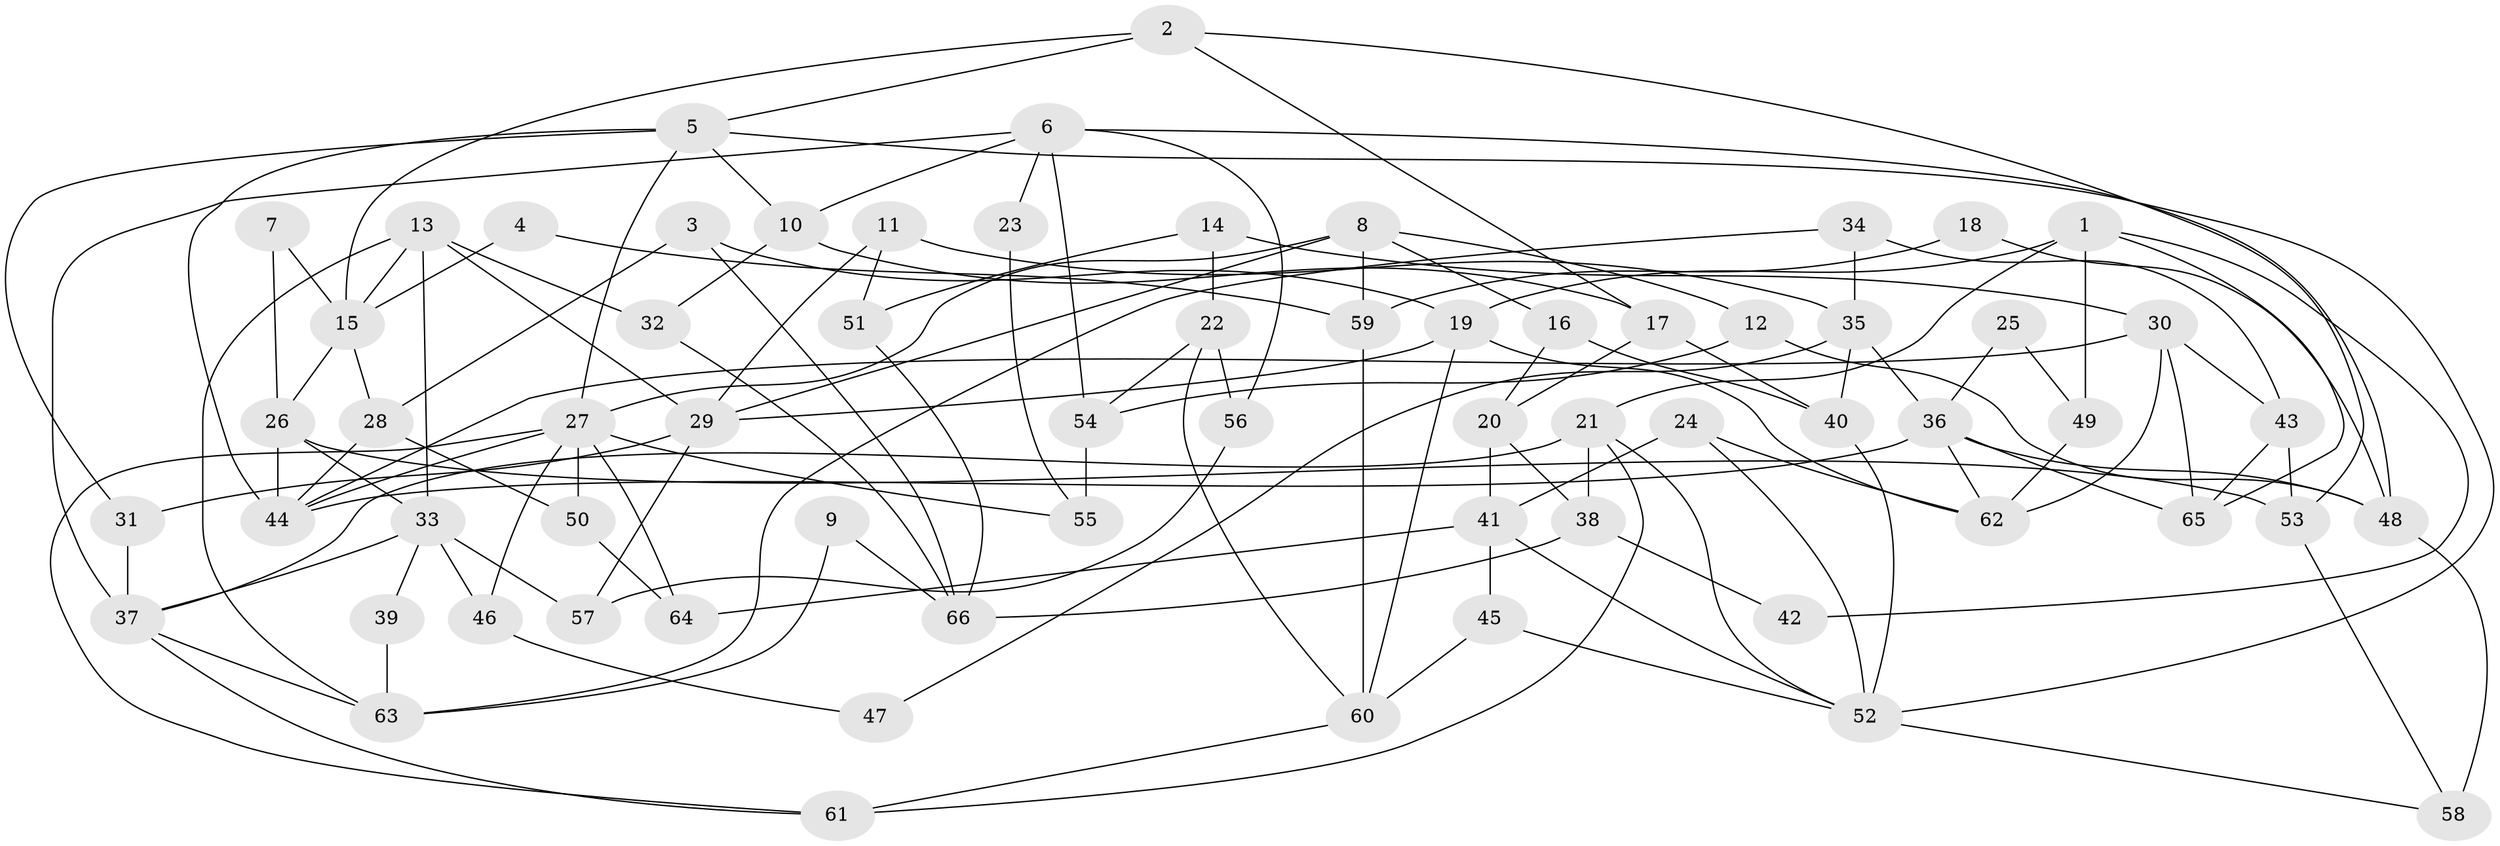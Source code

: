 // Generated by graph-tools (version 1.1) at 2025/50/03/09/25 04:50:34]
// undirected, 66 vertices, 132 edges
graph export_dot {
graph [start="1"]
  node [color=gray90,style=filled];
  1;
  2;
  3;
  4;
  5;
  6;
  7;
  8;
  9;
  10;
  11;
  12;
  13;
  14;
  15;
  16;
  17;
  18;
  19;
  20;
  21;
  22;
  23;
  24;
  25;
  26;
  27;
  28;
  29;
  30;
  31;
  32;
  33;
  34;
  35;
  36;
  37;
  38;
  39;
  40;
  41;
  42;
  43;
  44;
  45;
  46;
  47;
  48;
  49;
  50;
  51;
  52;
  53;
  54;
  55;
  56;
  57;
  58;
  59;
  60;
  61;
  62;
  63;
  64;
  65;
  66;
  1 -- 65;
  1 -- 21;
  1 -- 19;
  1 -- 42;
  1 -- 49;
  2 -- 17;
  2 -- 5;
  2 -- 15;
  2 -- 53;
  3 -- 19;
  3 -- 28;
  3 -- 66;
  4 -- 15;
  4 -- 59;
  5 -- 44;
  5 -- 27;
  5 -- 10;
  5 -- 31;
  5 -- 52;
  6 -- 54;
  6 -- 37;
  6 -- 10;
  6 -- 23;
  6 -- 48;
  6 -- 56;
  7 -- 26;
  7 -- 15;
  8 -- 27;
  8 -- 29;
  8 -- 12;
  8 -- 16;
  8 -- 59;
  9 -- 66;
  9 -- 63;
  10 -- 17;
  10 -- 32;
  11 -- 29;
  11 -- 35;
  11 -- 51;
  12 -- 48;
  12 -- 54;
  13 -- 33;
  13 -- 29;
  13 -- 15;
  13 -- 32;
  13 -- 63;
  14 -- 51;
  14 -- 22;
  14 -- 30;
  15 -- 26;
  15 -- 28;
  16 -- 20;
  16 -- 40;
  17 -- 40;
  17 -- 20;
  18 -- 59;
  18 -- 48;
  19 -- 62;
  19 -- 29;
  19 -- 60;
  20 -- 41;
  20 -- 38;
  21 -- 37;
  21 -- 38;
  21 -- 52;
  21 -- 61;
  22 -- 60;
  22 -- 56;
  22 -- 54;
  23 -- 55;
  24 -- 52;
  24 -- 41;
  24 -- 62;
  25 -- 49;
  25 -- 36;
  26 -- 44;
  26 -- 33;
  26 -- 53;
  27 -- 44;
  27 -- 50;
  27 -- 46;
  27 -- 55;
  27 -- 61;
  27 -- 64;
  28 -- 44;
  28 -- 50;
  29 -- 31;
  29 -- 57;
  30 -- 43;
  30 -- 44;
  30 -- 62;
  30 -- 65;
  31 -- 37;
  32 -- 66;
  33 -- 37;
  33 -- 39;
  33 -- 46;
  33 -- 57;
  34 -- 35;
  34 -- 43;
  34 -- 63;
  35 -- 40;
  35 -- 36;
  35 -- 47;
  36 -- 62;
  36 -- 48;
  36 -- 44;
  36 -- 65;
  37 -- 61;
  37 -- 63;
  38 -- 66;
  38 -- 42;
  39 -- 63;
  40 -- 52;
  41 -- 52;
  41 -- 45;
  41 -- 64;
  43 -- 65;
  43 -- 53;
  45 -- 60;
  45 -- 52;
  46 -- 47;
  48 -- 58;
  49 -- 62;
  50 -- 64;
  51 -- 66;
  52 -- 58;
  53 -- 58;
  54 -- 55;
  56 -- 57;
  59 -- 60;
  60 -- 61;
}
